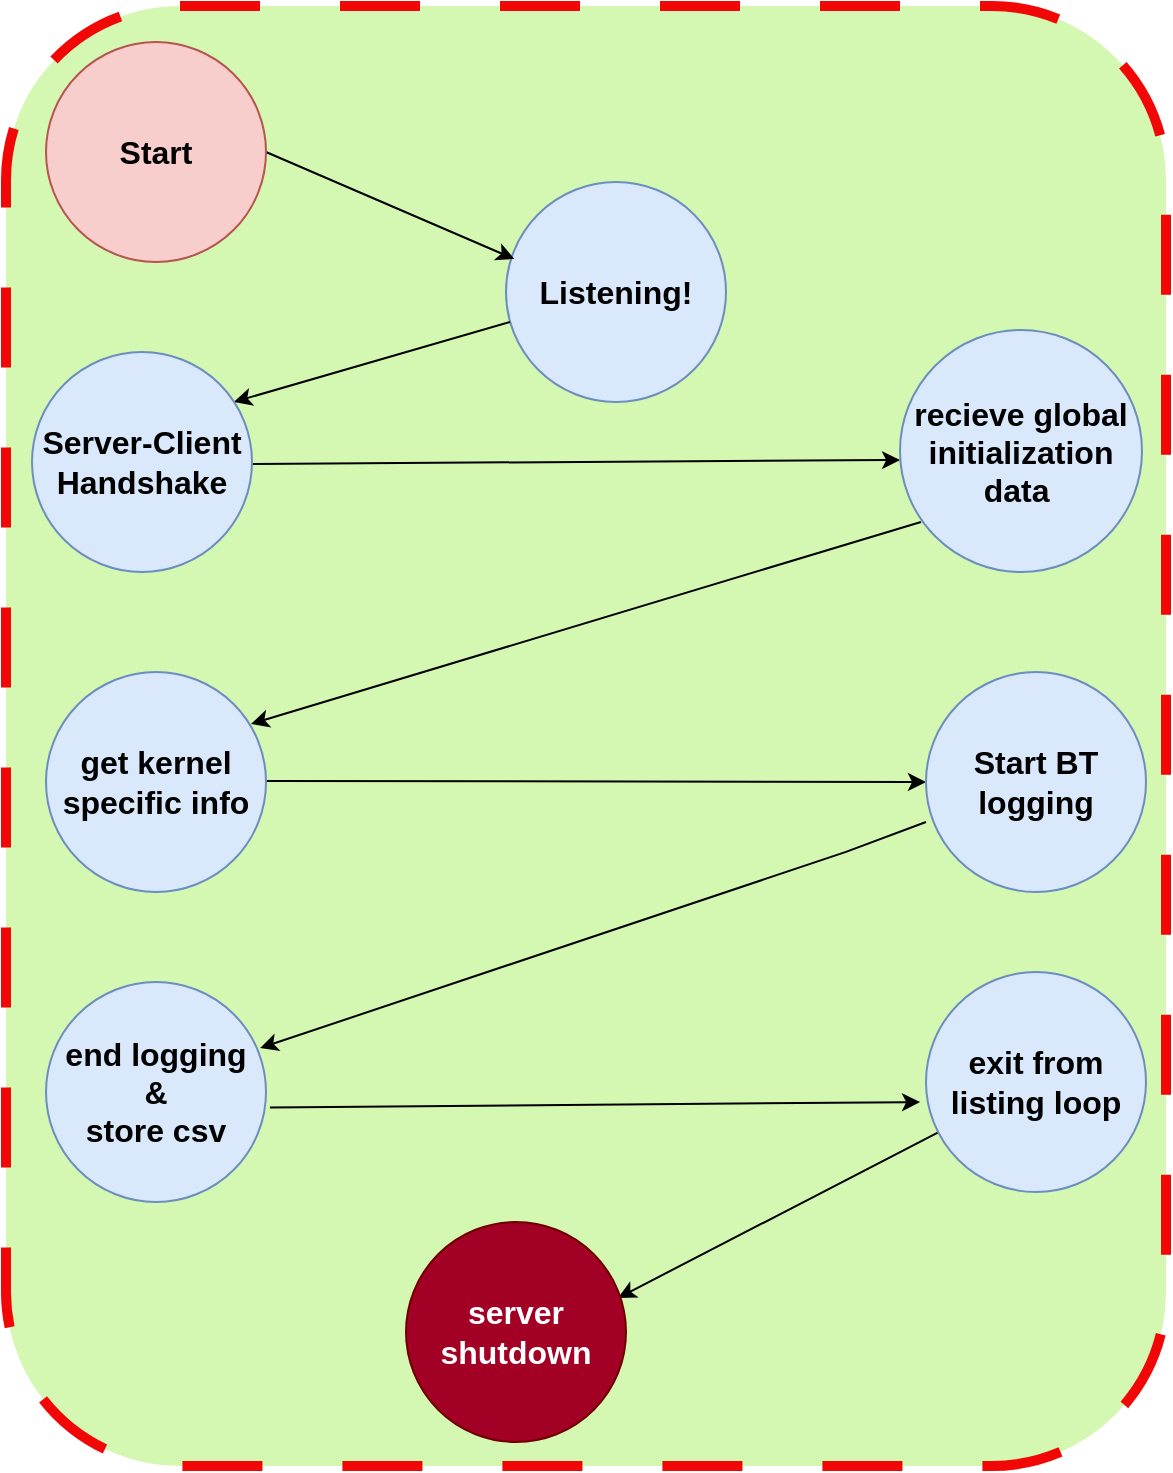 <mxfile version="22.1.16" type="github">
  <diagram name="Page-1" id="Teg0KDicRowCUy8mHsM8">
    <mxGraphModel dx="1362" dy="793" grid="1" gridSize="10" guides="1" tooltips="1" connect="1" arrows="1" fold="1" page="1" pageScale="1" pageWidth="850" pageHeight="1100" math="0" shadow="0">
      <root>
        <mxCell id="0" />
        <mxCell id="1" parent="0" />
        <mxCell id="qQEsPUBc90Y2R2x_nlkf-22" value="" style="whiteSpace=wrap;html=1;fillColor=#D4F7B1;dashed=1;dashPattern=8 8;rounded=1;strokeWidth=5;fontStyle=0;fontColor=#0000FF;strokeColor=#f20707;" vertex="1" parent="1">
          <mxGeometry x="120" y="12" width="580" height="730" as="geometry" />
        </mxCell>
        <mxCell id="qQEsPUBc90Y2R2x_nlkf-2" value="&lt;font style=&quot;font-size: 16px;&quot;&gt;&lt;b&gt;Listening!&lt;/b&gt;&lt;/font&gt;" style="ellipse;whiteSpace=wrap;html=1;aspect=fixed;fillColor=#dae8fc;strokeColor=#6c8ebf;" vertex="1" parent="1">
          <mxGeometry x="370" y="100" width="110" height="110" as="geometry" />
        </mxCell>
        <mxCell id="qQEsPUBc90Y2R2x_nlkf-13" value="" style="endArrow=classic;html=1;rounded=0;entryX=0.038;entryY=0.35;entryDx=0;entryDy=0;entryPerimeter=0;exitX=1;exitY=0.5;exitDx=0;exitDy=0;" edge="1" parent="1" source="qQEsPUBc90Y2R2x_nlkf-23" target="qQEsPUBc90Y2R2x_nlkf-2">
          <mxGeometry width="50" height="50" relative="1" as="geometry">
            <mxPoint x="318.96" y="80" as="sourcePoint" />
            <mxPoint x="290.0" y="212" as="targetPoint" />
          </mxGeometry>
        </mxCell>
        <mxCell id="qQEsPUBc90Y2R2x_nlkf-14" value="" style="endArrow=classic;html=1;rounded=0;exitX=0.973;exitY=0.509;exitDx=0;exitDy=0;exitPerimeter=0;entryX=-0.037;entryY=0.625;entryDx=0;entryDy=0;entryPerimeter=0;" edge="1" parent="1" source="qQEsPUBc90Y2R2x_nlkf-26">
          <mxGeometry width="50" height="50" relative="1" as="geometry">
            <mxPoint x="252" y="241" as="sourcePoint" />
            <mxPoint x="567.04" y="239" as="targetPoint" />
          </mxGeometry>
        </mxCell>
        <mxCell id="qQEsPUBc90Y2R2x_nlkf-15" value="" style="endArrow=classic;html=1;rounded=0;exitX=0;exitY=0.7;exitDx=0;exitDy=0;exitPerimeter=0;entryX=0.982;entryY=0.236;entryDx=0;entryDy=0;entryPerimeter=0;" edge="1" parent="1">
          <mxGeometry width="50" height="50" relative="1" as="geometry">
            <mxPoint x="577.47" y="270" as="sourcePoint" />
            <mxPoint x="242.53" y="370.96" as="targetPoint" />
          </mxGeometry>
        </mxCell>
        <mxCell id="qQEsPUBc90Y2R2x_nlkf-16" value="" style="endArrow=classic;html=1;rounded=0;entryX=0;entryY=0.5;entryDx=0;entryDy=0;entryPerimeter=0;" edge="1" parent="1" target="qQEsPUBc90Y2R2x_nlkf-29">
          <mxGeometry width="50" height="50" relative="1" as="geometry">
            <mxPoint x="250" y="399.5" as="sourcePoint" />
            <mxPoint x="570" y="399.5" as="targetPoint" />
          </mxGeometry>
        </mxCell>
        <mxCell id="qQEsPUBc90Y2R2x_nlkf-17" value="" style="endArrow=classic;html=1;rounded=0;entryX=0.963;entryY=0.163;entryDx=0;entryDy=0;exitX=0;exitY=0.688;exitDx=0;exitDy=0;entryPerimeter=0;exitPerimeter=0;" edge="1" parent="1">
          <mxGeometry width="50" height="50" relative="1" as="geometry">
            <mxPoint x="580" y="420.0" as="sourcePoint" />
            <mxPoint x="247.04" y="533.04" as="targetPoint" />
            <Array as="points">
              <mxPoint x="540" y="434.96" />
            </Array>
          </mxGeometry>
        </mxCell>
        <mxCell id="qQEsPUBc90Y2R2x_nlkf-18" value="" style="endArrow=classic;html=1;rounded=0;entryX=-0.027;entryY=0.591;entryDx=0;entryDy=0;entryPerimeter=0;" edge="1" parent="1" target="qQEsPUBc90Y2R2x_nlkf-31">
          <mxGeometry width="50" height="50" relative="1" as="geometry">
            <mxPoint x="251.98" y="562.78" as="sourcePoint" />
            <mxPoint x="580" y="547.23" as="targetPoint" />
          </mxGeometry>
        </mxCell>
        <mxCell id="qQEsPUBc90Y2R2x_nlkf-19" value="" style="endArrow=classic;html=1;rounded=0;entryX=0.964;entryY=0.345;entryDx=0;entryDy=0;entryPerimeter=0;" edge="1" parent="1" source="qQEsPUBc90Y2R2x_nlkf-31" target="qQEsPUBc90Y2R2x_nlkf-32">
          <mxGeometry width="50" height="50" relative="1" as="geometry">
            <mxPoint x="570.996" y="578.284" as="sourcePoint" />
            <mxPoint x="456.28" y="662.04" as="targetPoint" />
          </mxGeometry>
        </mxCell>
        <mxCell id="qQEsPUBc90Y2R2x_nlkf-23" value="&lt;font style=&quot;font-size: 16px;&quot;&gt;&lt;b&gt;Start&lt;/b&gt;&lt;/font&gt;" style="ellipse;whiteSpace=wrap;html=1;aspect=fixed;fillColor=#f8cecc;strokeColor=#b85450;" vertex="1" parent="1">
          <mxGeometry x="140" y="30" width="110" height="110" as="geometry" />
        </mxCell>
        <mxCell id="qQEsPUBc90Y2R2x_nlkf-25" value="" style="endArrow=classic;html=1;rounded=0;entryX=0.927;entryY=0.227;entryDx=0;entryDy=0;entryPerimeter=0;exitX=0.018;exitY=0.636;exitDx=0;exitDy=0;exitPerimeter=0;" edge="1" parent="1" source="qQEsPUBc90Y2R2x_nlkf-2">
          <mxGeometry width="50" height="50" relative="1" as="geometry">
            <mxPoint x="371.97" y="176.01" as="sourcePoint" />
            <mxPoint x="233.97" y="209.97" as="targetPoint" />
          </mxGeometry>
        </mxCell>
        <mxCell id="qQEsPUBc90Y2R2x_nlkf-26" value="&lt;font style=&quot;font-size: 16px;&quot;&gt;&lt;b&gt;Server-Client Handshake&lt;/b&gt;&lt;/font&gt;" style="ellipse;whiteSpace=wrap;html=1;aspect=fixed;fillColor=#dae8fc;strokeColor=#6c8ebf;" vertex="1" parent="1">
          <mxGeometry x="133" y="185" width="110" height="110" as="geometry" />
        </mxCell>
        <mxCell id="qQEsPUBc90Y2R2x_nlkf-27" value="&lt;font style=&quot;font-size: 16px;&quot;&gt;&lt;b&gt;recieve global initialization data&amp;nbsp;&lt;/b&gt;&lt;/font&gt;" style="ellipse;whiteSpace=wrap;html=1;aspect=fixed;fillColor=#dae8fc;strokeColor=#6c8ebf;" vertex="1" parent="1">
          <mxGeometry x="567" y="174" width="121" height="121" as="geometry" />
        </mxCell>
        <mxCell id="qQEsPUBc90Y2R2x_nlkf-28" value="&lt;font style=&quot;font-size: 16px;&quot;&gt;&lt;b&gt;get kernel specific info&lt;/b&gt;&lt;/font&gt;" style="ellipse;whiteSpace=wrap;html=1;aspect=fixed;fillColor=#dae8fc;strokeColor=#6c8ebf;" vertex="1" parent="1">
          <mxGeometry x="140" y="345" width="110" height="110" as="geometry" />
        </mxCell>
        <mxCell id="qQEsPUBc90Y2R2x_nlkf-29" value="&lt;font style=&quot;font-size: 16px;&quot;&gt;&lt;b&gt;Start BT logging&lt;/b&gt;&lt;/font&gt;" style="ellipse;whiteSpace=wrap;html=1;aspect=fixed;fillColor=#dae8fc;strokeColor=#6c8ebf;" vertex="1" parent="1">
          <mxGeometry x="580" y="345" width="110" height="110" as="geometry" />
        </mxCell>
        <mxCell id="qQEsPUBc90Y2R2x_nlkf-30" value="&lt;font style=&quot;font-size: 16px;&quot;&gt;&lt;b&gt;end logging&lt;br style=&quot;border-color: var(--border-color);&quot;&gt;&amp;amp;&lt;br style=&quot;border-color: var(--border-color);&quot;&gt;store csv&lt;/b&gt;&lt;/font&gt;" style="ellipse;whiteSpace=wrap;html=1;aspect=fixed;fillColor=#dae8fc;strokeColor=#6c8ebf;" vertex="1" parent="1">
          <mxGeometry x="140" y="500" width="110" height="110" as="geometry" />
        </mxCell>
        <mxCell id="qQEsPUBc90Y2R2x_nlkf-31" value="&lt;font style=&quot;font-size: 16px;&quot;&gt;&lt;b&gt;exit from listing loop&lt;/b&gt;&lt;/font&gt;" style="ellipse;whiteSpace=wrap;html=1;aspect=fixed;fillColor=#dae8fc;strokeColor=#6c8ebf;" vertex="1" parent="1">
          <mxGeometry x="580" y="495" width="110" height="110" as="geometry" />
        </mxCell>
        <mxCell id="qQEsPUBc90Y2R2x_nlkf-32" value="&lt;font style=&quot;font-size: 16px;&quot;&gt;&lt;b&gt;server shutdown&lt;/b&gt;&lt;/font&gt;" style="ellipse;whiteSpace=wrap;html=1;aspect=fixed;fillColor=#a20025;strokeColor=#6F0000;fontColor=#ffffff;" vertex="1" parent="1">
          <mxGeometry x="320" y="620" width="110" height="110" as="geometry" />
        </mxCell>
      </root>
    </mxGraphModel>
  </diagram>
</mxfile>
